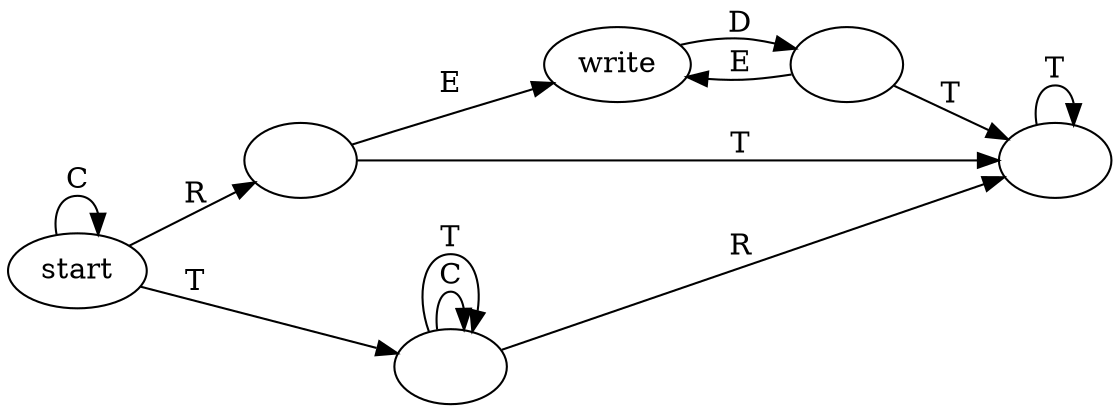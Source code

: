 digraph opgrouptransitions
{
	rankdir=LR
	"start" [label="start"]
	"a" [label=""]
	"b" [label="write"]
	"c" [label=""]
	"d" [label=""]
	"e" [label=""]
	"start" -> "start" [label="C"]
	"start" -> "a" [label="R"]
	"start" -> "d" [label="T"]
	"a" -> "b" [label="E"]
	"a" -> "e" [label="T"]
	"b" -> "c" [label="D"]
	"c" -> "b" [label="E"]
	"c" -> "e" [label="T"]
	"d" -> "d" [label="C"]
	"d" -> "d" [label="T"]
	"d" -> "e" [label="R"]
	"e" -> "e" [label="T"]
}
